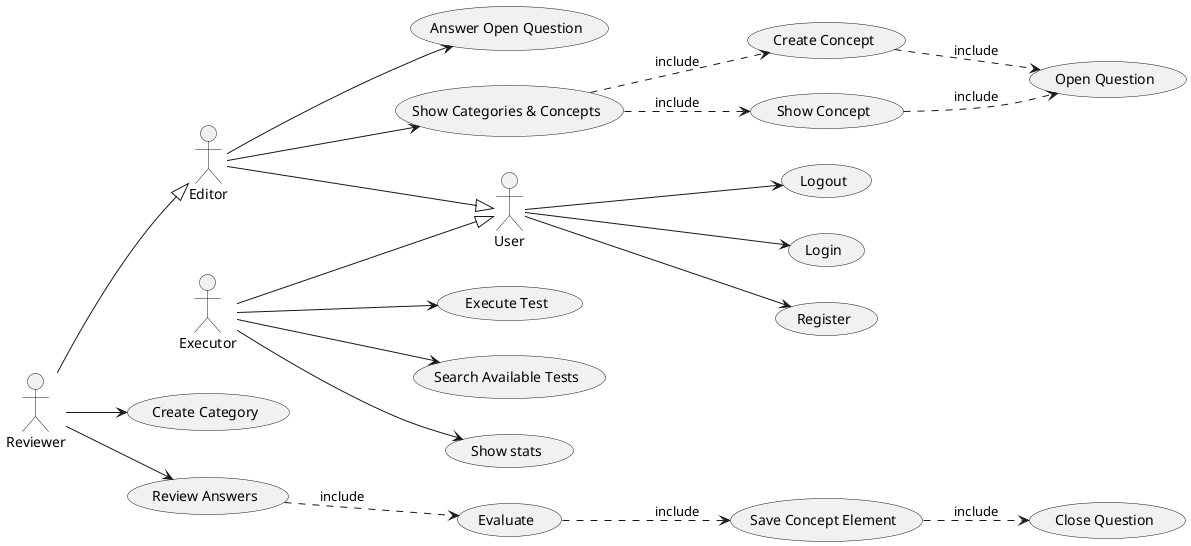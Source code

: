 @startuml useCases_app
left to right direction
actor User
actor Editor
actor Reviewer
usecase "Login" as login
usecase "Register" as register
usecase "Logout" as logout

usecase "Show Categories & Concepts" as showCat
usecase "Show Concept" as showCon
usecase "Create Concept" as createConcept
usecase "Open Question" as createQ
usecase "Close Question" as closeQ

usecase "Search Available Tests" as searchT
usecase "Show stats" as stats
usecase "Execute Test" as execT

usecase "Create Category" as createCat
usecase "Answer Open Question" as answerQ
usecase "Evaluate" as eval
usecase "Review Answers" as reviewQ
usecase "Save Concept Element" as saveToC


Editor --|> User
Reviewer --|> Editor
Executor --|> User

Editor --> showCat
 showCat ..> showCon: include
 showCat ..> createConcept : include
 createConcept ..> createQ : include
 showCon ..> createQ : include
Editor --> answerQ

User --> login
User --> register
User --> logout

Executor --> searchT
Executor --> stats
Executor --> execT

Reviewer --> createCat
Reviewer --> reviewQ
    reviewQ ..> eval :include
    eval ..> saveToC :include
    saveToC ..> closeQ :include


@enduml